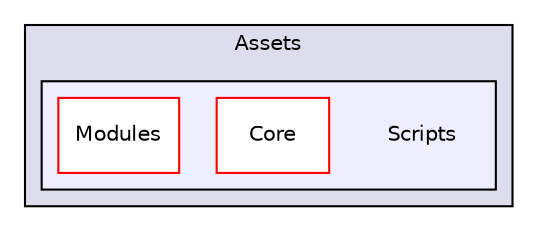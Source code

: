 digraph "MediaMotion/Assets/Scripts" {
  compound=true
  node [ fontsize="10", fontname="Helvetica"];
  edge [ labelfontsize="10", labelfontname="Helvetica"];
  subgraph clusterdir_6e0052877cc12e3a8de8e210e5a875da {
    graph [ bgcolor="#ddddee", pencolor="black", label="Assets" fontname="Helvetica", fontsize="10", URL="dir_6e0052877cc12e3a8de8e210e5a875da.html"]
  subgraph clusterdir_550b8978d697db70f02d9ff602bc5c19 {
    graph [ bgcolor="#eeeeff", pencolor="black", label="" URL="dir_550b8978d697db70f02d9ff602bc5c19.html"];
    dir_550b8978d697db70f02d9ff602bc5c19 [shape=plaintext label="Scripts"];
    dir_830fd0511d08d3725b7927f67b9c483e [shape=box label="Core" color="red" fillcolor="white" style="filled" URL="dir_830fd0511d08d3725b7927f67b9c483e.html"];
    dir_17a9493dc3d2891969b2c4ae5cca0160 [shape=box label="Modules" color="red" fillcolor="white" style="filled" URL="dir_17a9493dc3d2891969b2c4ae5cca0160.html"];
  }
  }
}
